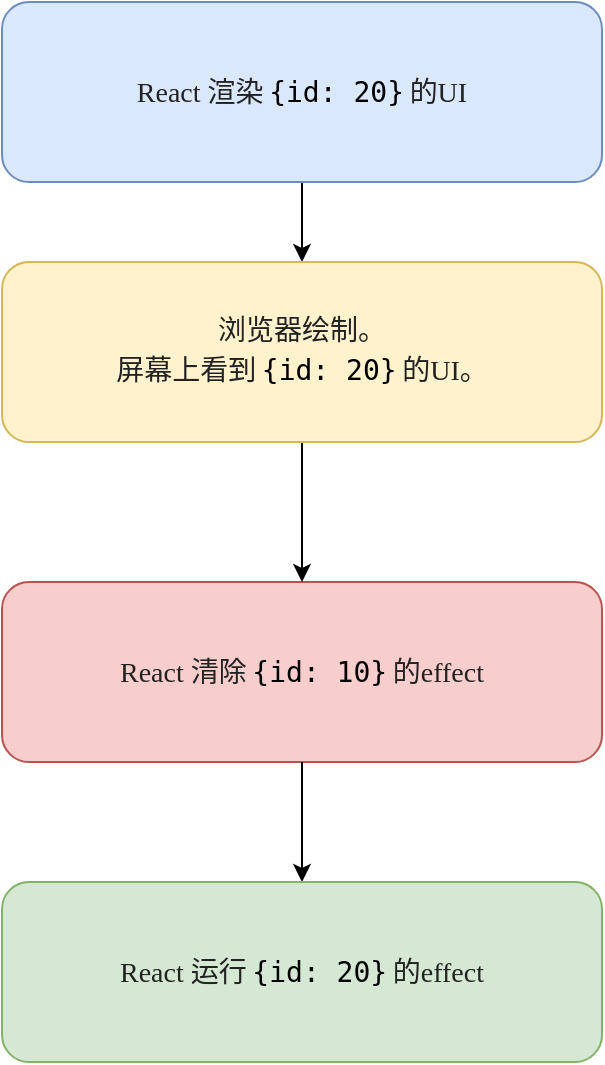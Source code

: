 <mxfile>
    <diagram id="4c2N9HchdUhVFrRCEX3p" name="第 1 页">
        <mxGraphModel dx="2004" dy="958" grid="1" gridSize="10" guides="1" tooltips="1" connect="1" arrows="1" fold="1" page="1" pageScale="1" pageWidth="827" pageHeight="1169" math="0" shadow="0">
            <root>
                <mxCell id="0"/>
                <mxCell id="1" parent="0"/>
                <mxCell id="N4FvcCl4ZXjvZAiSPZYk-19" value="&lt;font style=&quot;font-size: 14px&quot;&gt;&lt;span style=&quot;color: rgb(34 , 34 , 34) ; font-family: &amp;#34;merriweather&amp;#34; , &amp;#34;georgia&amp;#34; , serif&quot;&gt;React 清除&lt;/span&gt;&lt;code class=&quot;language-text&quot; style=&quot;box-sizing: inherit ; font-family: &amp;#34;consolas&amp;#34; , &amp;#34;menlo&amp;#34; , &amp;#34;monaco&amp;#34; , , &amp;#34;courier new&amp;#34; , monospace ; line-height: 1.5 ; margin-bottom: 0px ; word-spacing: normal ; word-break: normal ; overflow-wrap: normal ; border-radius: 0.3em ; padding: 0.15em 0.2em 0.05em&quot;&gt;{id: 10}&lt;/code&gt;&lt;span style=&quot;color: rgb(34 , 34 , 34) ; font-family: &amp;#34;merriweather&amp;#34; , &amp;#34;georgia&amp;#34; , serif&quot;&gt;的effect&lt;/span&gt;&lt;/font&gt;" style="rounded=1;whiteSpace=wrap;html=1;aspect=fixed;fillColor=#f8cecc;strokeColor=#b85450;" vertex="1" parent="1">
                    <mxGeometry x="-780" y="330" width="300" height="90" as="geometry"/>
                </mxCell>
                <mxCell id="N4FvcCl4ZXjvZAiSPZYk-20" value="" style="endArrow=classic;html=1;exitX=0.5;exitY=1;exitDx=0;exitDy=0;entryX=0.5;entryY=0;entryDx=0;entryDy=0;" edge="1" parent="1" source="N4FvcCl4ZXjvZAiSPZYk-19" target="N4FvcCl4ZXjvZAiSPZYk-21">
                    <mxGeometry width="50" height="50" relative="1" as="geometry">
                        <mxPoint x="-650" y="430" as="sourcePoint"/>
                        <mxPoint x="-630" y="470" as="targetPoint"/>
                    </mxGeometry>
                </mxCell>
                <mxCell id="N4FvcCl4ZXjvZAiSPZYk-21" value="&lt;font style=&quot;font-size: 14px&quot;&gt;&lt;span style=&quot;color: rgb(34 , 34 , 34) ; font-family: &amp;#34;merriweather&amp;#34; , &amp;#34;georgia&amp;#34; , serif&quot;&gt;React 运行&lt;/span&gt;&lt;code class=&quot;language-text&quot; style=&quot;box-sizing: inherit ; line-height: 1.5 ; margin-bottom: 0px ; word-spacing: normal ; word-break: normal ; overflow-wrap: normal ; border-radius: 0.3em ; padding: 0.15em 0.2em 0.05em&quot;&gt;{id: 20}&lt;/code&gt;&lt;span style=&quot;color: rgb(34 , 34 , 34) ; font-family: &amp;#34;merriweather&amp;#34; , &amp;#34;georgia&amp;#34; , serif&quot;&gt;的effect&lt;/span&gt;&lt;/font&gt;" style="rounded=1;whiteSpace=wrap;html=1;aspect=fixed;fillColor=#d5e8d4;strokeColor=#82b366;" vertex="1" parent="1">
                    <mxGeometry x="-780" y="480" width="300" height="90" as="geometry"/>
                </mxCell>
                <mxCell id="N4FvcCl4ZXjvZAiSPZYk-22" value="" style="edgeStyle=orthogonalEdgeStyle;rounded=0;orthogonalLoop=1;jettySize=auto;html=1;" edge="1" parent="1" source="N4FvcCl4ZXjvZAiSPZYk-23" target="N4FvcCl4ZXjvZAiSPZYk-25">
                    <mxGeometry relative="1" as="geometry"/>
                </mxCell>
                <mxCell id="N4FvcCl4ZXjvZAiSPZYk-23" value="&lt;font style=&quot;font-size: 14px&quot;&gt;&lt;span style=&quot;color: rgb(34 , 34 , 34) ; font-family: &amp;#34;merriweather&amp;#34; , &amp;#34;georgia&amp;#34; , serif&quot;&gt;React 渲染&lt;/span&gt;&lt;code class=&quot;language-text&quot; style=&quot;box-sizing: inherit ; line-height: 1.5 ; margin-bottom: 0px ; word-spacing: normal ; word-break: normal ; overflow-wrap: normal ; border-radius: 0.3em ; padding: 0.15em 0.2em 0.05em&quot;&gt;{id: 20}&lt;/code&gt;&lt;span style=&quot;color: rgb(34 , 34 , 34) ; font-family: &amp;#34;merriweather&amp;#34; , &amp;#34;georgia&amp;#34; , serif&quot;&gt;的UI&lt;/span&gt;&lt;/font&gt;" style="rounded=1;whiteSpace=wrap;html=1;aspect=fixed;fillColor=#dae8fc;strokeColor=#6c8ebf;" vertex="1" parent="1">
                    <mxGeometry x="-780" y="40" width="300" height="90" as="geometry"/>
                </mxCell>
                <mxCell id="N4FvcCl4ZXjvZAiSPZYk-24" value="" style="edgeStyle=orthogonalEdgeStyle;rounded=0;orthogonalLoop=1;jettySize=auto;html=1;" edge="1" parent="1" source="N4FvcCl4ZXjvZAiSPZYk-25" target="N4FvcCl4ZXjvZAiSPZYk-19">
                    <mxGeometry relative="1" as="geometry"/>
                </mxCell>
                <mxCell id="N4FvcCl4ZXjvZAiSPZYk-25" value="&lt;font style=&quot;font-size: 14px&quot;&gt;&lt;span style=&quot;color: rgb(34 , 34 , 34) ; font-family: &amp;#34;merriweather&amp;#34; , &amp;#34;georgia&amp;#34; , serif&quot;&gt;浏览器绘制。&lt;br&gt;屏幕上看到&lt;/span&gt;&lt;code class=&quot;language-text&quot; style=&quot;box-sizing: inherit ; font-family: &amp;#34;consolas&amp;#34; , &amp;#34;menlo&amp;#34; , &amp;#34;monaco&amp;#34; , , &amp;#34;courier new&amp;#34; , monospace ; line-height: 1.5 ; margin-bottom: 0px ; word-spacing: normal ; word-break: normal ; overflow-wrap: normal ; border-radius: 0.3em ; padding: 0.15em 0.2em 0.05em&quot;&gt;{id: 20}&lt;/code&gt;&lt;span style=&quot;color: rgb(34 , 34 , 34) ; font-family: &amp;#34;merriweather&amp;#34; , &amp;#34;georgia&amp;#34; , serif&quot;&gt;的UI。&lt;/span&gt;&lt;/font&gt;" style="rounded=1;whiteSpace=wrap;html=1;aspect=fixed;fillColor=#fff2cc;strokeColor=#d6b656;" vertex="1" parent="1">
                    <mxGeometry x="-780" y="170" width="300" height="90" as="geometry"/>
                </mxCell>
            </root>
        </mxGraphModel>
    </diagram>
</mxfile>